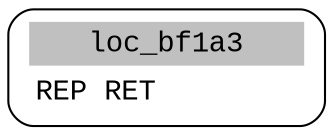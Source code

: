 digraph asm_graph {
1941 [
shape="Mrecord" fontname="Courier New"label =<<table border="0" cellborder="0" cellpadding="3"><tr><td align="center" colspan="2" bgcolor="grey">loc_bf1a3</td></tr><tr><td align="left">REP RET        </td></tr></table>> ];
}